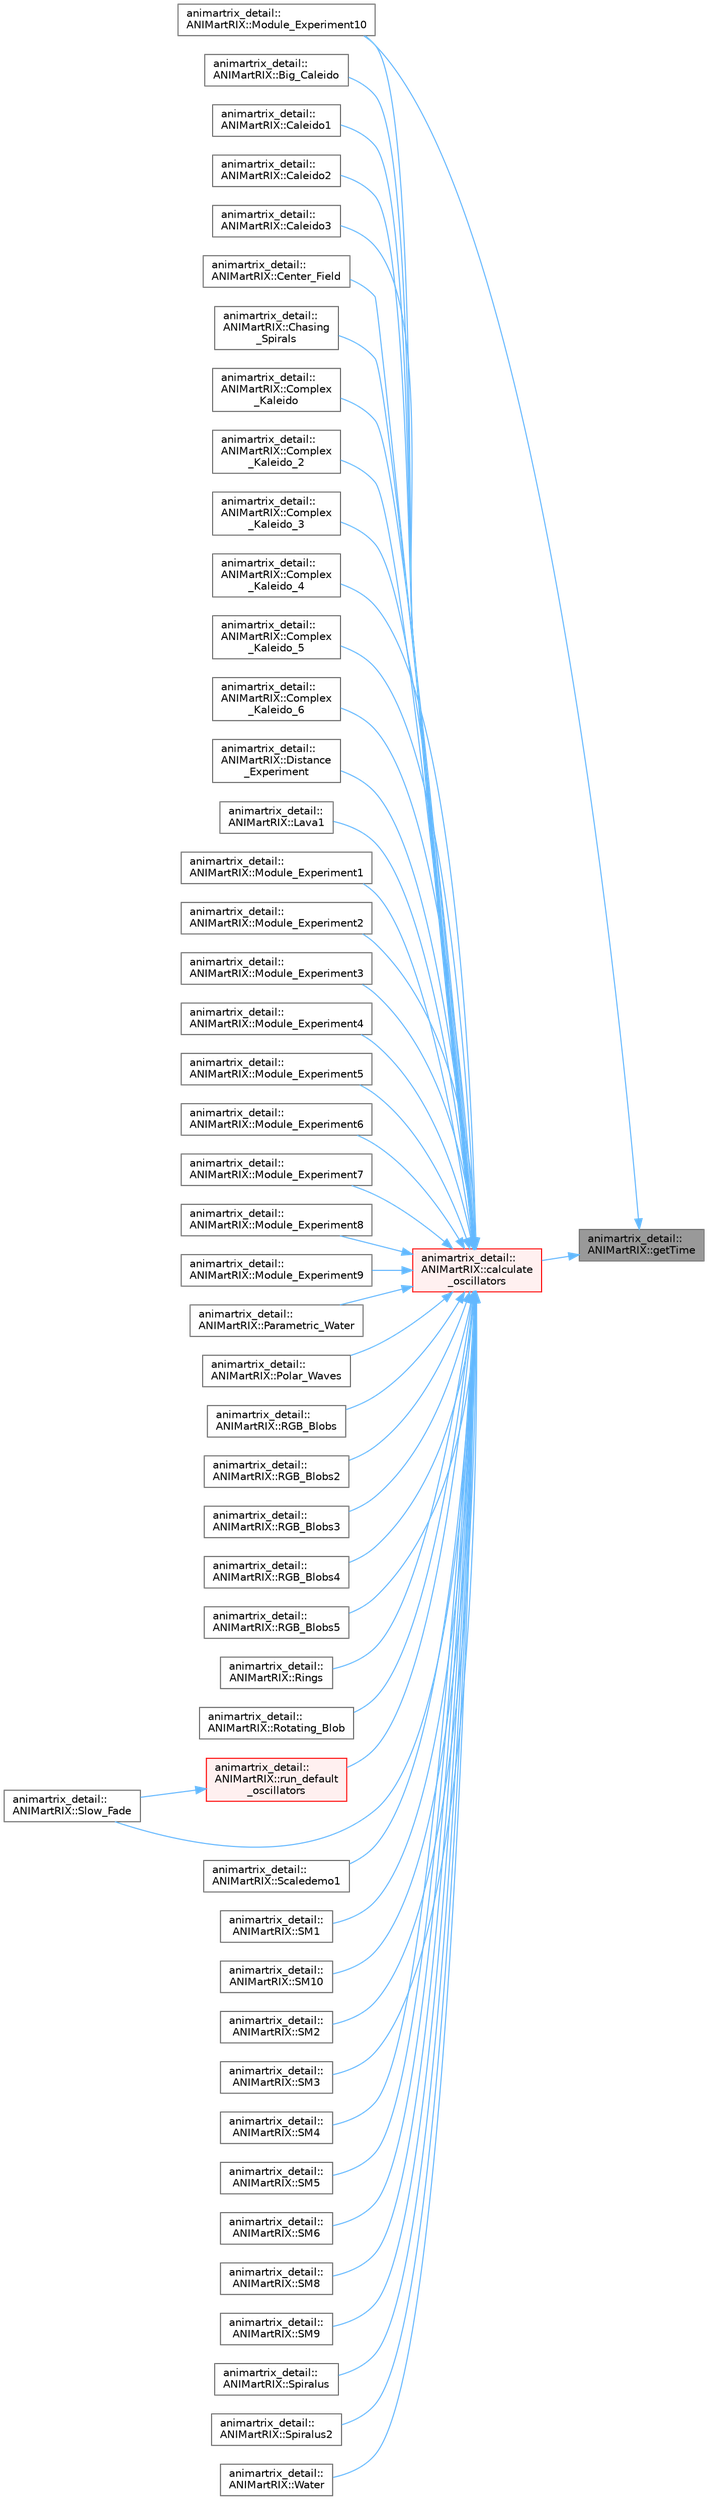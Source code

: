 digraph "animartrix_detail::ANIMartRIX::getTime"
{
 // INTERACTIVE_SVG=YES
 // LATEX_PDF_SIZE
  bgcolor="transparent";
  edge [fontname=Helvetica,fontsize=10,labelfontname=Helvetica,labelfontsize=10];
  node [fontname=Helvetica,fontsize=10,shape=box,height=0.2,width=0.4];
  rankdir="RL";
  Node1 [id="Node000001",label="animartrix_detail::\lANIMartRIX::getTime",height=0.2,width=0.4,color="gray40", fillcolor="grey60", style="filled", fontcolor="black",tooltip=" "];
  Node1 -> Node2 [id="edge1_Node000001_Node000002",dir="back",color="steelblue1",style="solid",tooltip=" "];
  Node2 [id="Node000002",label="animartrix_detail::\lANIMartRIX::calculate\l_oscillators",height=0.2,width=0.4,color="red", fillcolor="#FFF0F0", style="filled",URL="$df/d5e/classanimartrix__detail_1_1_a_n_i_mart_r_i_x_a8f1a3ef6f9688953f30b62ee5a3842e0.html#a8f1a3ef6f9688953f30b62ee5a3842e0",tooltip=" "];
  Node2 -> Node3 [id="edge2_Node000002_Node000003",dir="back",color="steelblue1",style="solid",tooltip=" "];
  Node3 [id="Node000003",label="animartrix_detail::\lANIMartRIX::Big_Caleido",height=0.2,width=0.4,color="grey40", fillcolor="white", style="filled",URL="$df/d5e/classanimartrix__detail_1_1_a_n_i_mart_r_i_x_afd42bd1ab9524ace460826650d786553.html#afd42bd1ab9524ace460826650d786553",tooltip=" "];
  Node2 -> Node4 [id="edge3_Node000002_Node000004",dir="back",color="steelblue1",style="solid",tooltip=" "];
  Node4 [id="Node000004",label="animartrix_detail::\lANIMartRIX::Caleido1",height=0.2,width=0.4,color="grey40", fillcolor="white", style="filled",URL="$df/d5e/classanimartrix__detail_1_1_a_n_i_mart_r_i_x_a635b9bd669d09ed6fb6fd57928d7db35.html#a635b9bd669d09ed6fb6fd57928d7db35",tooltip=" "];
  Node2 -> Node5 [id="edge4_Node000002_Node000005",dir="back",color="steelblue1",style="solid",tooltip=" "];
  Node5 [id="Node000005",label="animartrix_detail::\lANIMartRIX::Caleido2",height=0.2,width=0.4,color="grey40", fillcolor="white", style="filled",URL="$df/d5e/classanimartrix__detail_1_1_a_n_i_mart_r_i_x_aaf67b24ce35b40df41e25e1f38c094c4.html#aaf67b24ce35b40df41e25e1f38c094c4",tooltip=" "];
  Node2 -> Node6 [id="edge5_Node000002_Node000006",dir="back",color="steelblue1",style="solid",tooltip=" "];
  Node6 [id="Node000006",label="animartrix_detail::\lANIMartRIX::Caleido3",height=0.2,width=0.4,color="grey40", fillcolor="white", style="filled",URL="$df/d5e/classanimartrix__detail_1_1_a_n_i_mart_r_i_x_ae641ea96215a7c955214c9d942210d39.html#ae641ea96215a7c955214c9d942210d39",tooltip=" "];
  Node2 -> Node7 [id="edge6_Node000002_Node000007",dir="back",color="steelblue1",style="solid",tooltip=" "];
  Node7 [id="Node000007",label="animartrix_detail::\lANIMartRIX::Center_Field",height=0.2,width=0.4,color="grey40", fillcolor="white", style="filled",URL="$df/d5e/classanimartrix__detail_1_1_a_n_i_mart_r_i_x_a935f5ce0a54dd11a017c2144a4391c30.html#a935f5ce0a54dd11a017c2144a4391c30",tooltip=" "];
  Node2 -> Node8 [id="edge7_Node000002_Node000008",dir="back",color="steelblue1",style="solid",tooltip=" "];
  Node8 [id="Node000008",label="animartrix_detail::\lANIMartRIX::Chasing\l_Spirals",height=0.2,width=0.4,color="grey40", fillcolor="white", style="filled",URL="$df/d5e/classanimartrix__detail_1_1_a_n_i_mart_r_i_x_a6475946cb350bccabbca3d28eee3bede.html#a6475946cb350bccabbca3d28eee3bede",tooltip=" "];
  Node2 -> Node9 [id="edge8_Node000002_Node000009",dir="back",color="steelblue1",style="solid",tooltip=" "];
  Node9 [id="Node000009",label="animartrix_detail::\lANIMartRIX::Complex\l_Kaleido",height=0.2,width=0.4,color="grey40", fillcolor="white", style="filled",URL="$df/d5e/classanimartrix__detail_1_1_a_n_i_mart_r_i_x_a2a50d7ce292db55ed53567b5f87c6e4d.html#a2a50d7ce292db55ed53567b5f87c6e4d",tooltip=" "];
  Node2 -> Node10 [id="edge9_Node000002_Node000010",dir="back",color="steelblue1",style="solid",tooltip=" "];
  Node10 [id="Node000010",label="animartrix_detail::\lANIMartRIX::Complex\l_Kaleido_2",height=0.2,width=0.4,color="grey40", fillcolor="white", style="filled",URL="$df/d5e/classanimartrix__detail_1_1_a_n_i_mart_r_i_x_aa4f118355ed38a09cbac05c0ed1487e6.html#aa4f118355ed38a09cbac05c0ed1487e6",tooltip=" "];
  Node2 -> Node11 [id="edge10_Node000002_Node000011",dir="back",color="steelblue1",style="solid",tooltip=" "];
  Node11 [id="Node000011",label="animartrix_detail::\lANIMartRIX::Complex\l_Kaleido_3",height=0.2,width=0.4,color="grey40", fillcolor="white", style="filled",URL="$df/d5e/classanimartrix__detail_1_1_a_n_i_mart_r_i_x_aafa5d8f53b7592d3e8c05c77d233842d.html#aafa5d8f53b7592d3e8c05c77d233842d",tooltip=" "];
  Node2 -> Node12 [id="edge11_Node000002_Node000012",dir="back",color="steelblue1",style="solid",tooltip=" "];
  Node12 [id="Node000012",label="animartrix_detail::\lANIMartRIX::Complex\l_Kaleido_4",height=0.2,width=0.4,color="grey40", fillcolor="white", style="filled",URL="$df/d5e/classanimartrix__detail_1_1_a_n_i_mart_r_i_x_aaa6e9f5d15d84f47ab2cf9aec551f414.html#aaa6e9f5d15d84f47ab2cf9aec551f414",tooltip=" "];
  Node2 -> Node13 [id="edge12_Node000002_Node000013",dir="back",color="steelblue1",style="solid",tooltip=" "];
  Node13 [id="Node000013",label="animartrix_detail::\lANIMartRIX::Complex\l_Kaleido_5",height=0.2,width=0.4,color="grey40", fillcolor="white", style="filled",URL="$df/d5e/classanimartrix__detail_1_1_a_n_i_mart_r_i_x_a3ee9be43132eaf3adf379632b2f64c67.html#a3ee9be43132eaf3adf379632b2f64c67",tooltip=" "];
  Node2 -> Node14 [id="edge13_Node000002_Node000014",dir="back",color="steelblue1",style="solid",tooltip=" "];
  Node14 [id="Node000014",label="animartrix_detail::\lANIMartRIX::Complex\l_Kaleido_6",height=0.2,width=0.4,color="grey40", fillcolor="white", style="filled",URL="$df/d5e/classanimartrix__detail_1_1_a_n_i_mart_r_i_x_a118657bb9d688681edf4eda3d3e5e4e8.html#a118657bb9d688681edf4eda3d3e5e4e8",tooltip=" "];
  Node2 -> Node15 [id="edge14_Node000002_Node000015",dir="back",color="steelblue1",style="solid",tooltip=" "];
  Node15 [id="Node000015",label="animartrix_detail::\lANIMartRIX::Distance\l_Experiment",height=0.2,width=0.4,color="grey40", fillcolor="white", style="filled",URL="$df/d5e/classanimartrix__detail_1_1_a_n_i_mart_r_i_x_ab80f5d0aa4154346dbc4d7da7728bd76.html#ab80f5d0aa4154346dbc4d7da7728bd76",tooltip=" "];
  Node2 -> Node16 [id="edge15_Node000002_Node000016",dir="back",color="steelblue1",style="solid",tooltip=" "];
  Node16 [id="Node000016",label="animartrix_detail::\lANIMartRIX::Lava1",height=0.2,width=0.4,color="grey40", fillcolor="white", style="filled",URL="$df/d5e/classanimartrix__detail_1_1_a_n_i_mart_r_i_x_a41cfe7048ff500d69896a1bf782876ea.html#a41cfe7048ff500d69896a1bf782876ea",tooltip=" "];
  Node2 -> Node17 [id="edge16_Node000002_Node000017",dir="back",color="steelblue1",style="solid",tooltip=" "];
  Node17 [id="Node000017",label="animartrix_detail::\lANIMartRIX::Module_Experiment1",height=0.2,width=0.4,color="grey40", fillcolor="white", style="filled",URL="$df/d5e/classanimartrix__detail_1_1_a_n_i_mart_r_i_x_a05f4cb7ab634b4eac92529bc38087ffd.html#a05f4cb7ab634b4eac92529bc38087ffd",tooltip=" "];
  Node2 -> Node18 [id="edge17_Node000002_Node000018",dir="back",color="steelblue1",style="solid",tooltip=" "];
  Node18 [id="Node000018",label="animartrix_detail::\lANIMartRIX::Module_Experiment10",height=0.2,width=0.4,color="grey40", fillcolor="white", style="filled",URL="$df/d5e/classanimartrix__detail_1_1_a_n_i_mart_r_i_x_a5fc440a502553a8c0e2057466a3f863f.html#a5fc440a502553a8c0e2057466a3f863f",tooltip=" "];
  Node2 -> Node19 [id="edge18_Node000002_Node000019",dir="back",color="steelblue1",style="solid",tooltip=" "];
  Node19 [id="Node000019",label="animartrix_detail::\lANIMartRIX::Module_Experiment2",height=0.2,width=0.4,color="grey40", fillcolor="white", style="filled",URL="$df/d5e/classanimartrix__detail_1_1_a_n_i_mart_r_i_x_a5f801b2b8c16f34456bf50c049c201e8.html#a5f801b2b8c16f34456bf50c049c201e8",tooltip=" "];
  Node2 -> Node20 [id="edge19_Node000002_Node000020",dir="back",color="steelblue1",style="solid",tooltip=" "];
  Node20 [id="Node000020",label="animartrix_detail::\lANIMartRIX::Module_Experiment3",height=0.2,width=0.4,color="grey40", fillcolor="white", style="filled",URL="$df/d5e/classanimartrix__detail_1_1_a_n_i_mart_r_i_x_a9095b1798ba7315d94d5e577562de065.html#a9095b1798ba7315d94d5e577562de065",tooltip=" "];
  Node2 -> Node21 [id="edge20_Node000002_Node000021",dir="back",color="steelblue1",style="solid",tooltip=" "];
  Node21 [id="Node000021",label="animartrix_detail::\lANIMartRIX::Module_Experiment4",height=0.2,width=0.4,color="grey40", fillcolor="white", style="filled",URL="$df/d5e/classanimartrix__detail_1_1_a_n_i_mart_r_i_x_a165e52b98ceda0602285abe1b977b5d8.html#a165e52b98ceda0602285abe1b977b5d8",tooltip=" "];
  Node2 -> Node22 [id="edge21_Node000002_Node000022",dir="back",color="steelblue1",style="solid",tooltip=" "];
  Node22 [id="Node000022",label="animartrix_detail::\lANIMartRIX::Module_Experiment5",height=0.2,width=0.4,color="grey40", fillcolor="white", style="filled",URL="$df/d5e/classanimartrix__detail_1_1_a_n_i_mart_r_i_x_a76fc7586ee468e81955121181345f161.html#a76fc7586ee468e81955121181345f161",tooltip=" "];
  Node2 -> Node23 [id="edge22_Node000002_Node000023",dir="back",color="steelblue1",style="solid",tooltip=" "];
  Node23 [id="Node000023",label="animartrix_detail::\lANIMartRIX::Module_Experiment6",height=0.2,width=0.4,color="grey40", fillcolor="white", style="filled",URL="$df/d5e/classanimartrix__detail_1_1_a_n_i_mart_r_i_x_af83d95ad864df77e52956ea0e5db6322.html#af83d95ad864df77e52956ea0e5db6322",tooltip=" "];
  Node2 -> Node24 [id="edge23_Node000002_Node000024",dir="back",color="steelblue1",style="solid",tooltip=" "];
  Node24 [id="Node000024",label="animartrix_detail::\lANIMartRIX::Module_Experiment7",height=0.2,width=0.4,color="grey40", fillcolor="white", style="filled",URL="$df/d5e/classanimartrix__detail_1_1_a_n_i_mart_r_i_x_a60103321537b27127dc357a0865e7b93.html#a60103321537b27127dc357a0865e7b93",tooltip=" "];
  Node2 -> Node25 [id="edge24_Node000002_Node000025",dir="back",color="steelblue1",style="solid",tooltip=" "];
  Node25 [id="Node000025",label="animartrix_detail::\lANIMartRIX::Module_Experiment8",height=0.2,width=0.4,color="grey40", fillcolor="white", style="filled",URL="$df/d5e/classanimartrix__detail_1_1_a_n_i_mart_r_i_x_a396360a3178c3c4402ef95f59a0b108d.html#a396360a3178c3c4402ef95f59a0b108d",tooltip=" "];
  Node2 -> Node26 [id="edge25_Node000002_Node000026",dir="back",color="steelblue1",style="solid",tooltip=" "];
  Node26 [id="Node000026",label="animartrix_detail::\lANIMartRIX::Module_Experiment9",height=0.2,width=0.4,color="grey40", fillcolor="white", style="filled",URL="$df/d5e/classanimartrix__detail_1_1_a_n_i_mart_r_i_x_a364c32e87692fdfb1ab453cf47b55657.html#a364c32e87692fdfb1ab453cf47b55657",tooltip=" "];
  Node2 -> Node27 [id="edge26_Node000002_Node000027",dir="back",color="steelblue1",style="solid",tooltip=" "];
  Node27 [id="Node000027",label="animartrix_detail::\lANIMartRIX::Parametric_Water",height=0.2,width=0.4,color="grey40", fillcolor="white", style="filled",URL="$df/d5e/classanimartrix__detail_1_1_a_n_i_mart_r_i_x_aea01dc23c7b6c1534f29f9261cb72a00.html#aea01dc23c7b6c1534f29f9261cb72a00",tooltip=" "];
  Node2 -> Node28 [id="edge27_Node000002_Node000028",dir="back",color="steelblue1",style="solid",tooltip=" "];
  Node28 [id="Node000028",label="animartrix_detail::\lANIMartRIX::Polar_Waves",height=0.2,width=0.4,color="grey40", fillcolor="white", style="filled",URL="$df/d5e/classanimartrix__detail_1_1_a_n_i_mart_r_i_x_af6cc3badc6fddb1c90c1b56e4e671603.html#af6cc3badc6fddb1c90c1b56e4e671603",tooltip=" "];
  Node2 -> Node29 [id="edge28_Node000002_Node000029",dir="back",color="steelblue1",style="solid",tooltip=" "];
  Node29 [id="Node000029",label="animartrix_detail::\lANIMartRIX::RGB_Blobs",height=0.2,width=0.4,color="grey40", fillcolor="white", style="filled",URL="$df/d5e/classanimartrix__detail_1_1_a_n_i_mart_r_i_x_a9121d7dd9816ff120bd3f794545d2938.html#a9121d7dd9816ff120bd3f794545d2938",tooltip=" "];
  Node2 -> Node30 [id="edge29_Node000002_Node000030",dir="back",color="steelblue1",style="solid",tooltip=" "];
  Node30 [id="Node000030",label="animartrix_detail::\lANIMartRIX::RGB_Blobs2",height=0.2,width=0.4,color="grey40", fillcolor="white", style="filled",URL="$df/d5e/classanimartrix__detail_1_1_a_n_i_mart_r_i_x_a758452158fbdc0d119647b953191a1a2.html#a758452158fbdc0d119647b953191a1a2",tooltip=" "];
  Node2 -> Node31 [id="edge30_Node000002_Node000031",dir="back",color="steelblue1",style="solid",tooltip=" "];
  Node31 [id="Node000031",label="animartrix_detail::\lANIMartRIX::RGB_Blobs3",height=0.2,width=0.4,color="grey40", fillcolor="white", style="filled",URL="$df/d5e/classanimartrix__detail_1_1_a_n_i_mart_r_i_x_acd3e2ddec965fd407dd7f38abea59f14.html#acd3e2ddec965fd407dd7f38abea59f14",tooltip=" "];
  Node2 -> Node32 [id="edge31_Node000002_Node000032",dir="back",color="steelblue1",style="solid",tooltip=" "];
  Node32 [id="Node000032",label="animartrix_detail::\lANIMartRIX::RGB_Blobs4",height=0.2,width=0.4,color="grey40", fillcolor="white", style="filled",URL="$df/d5e/classanimartrix__detail_1_1_a_n_i_mart_r_i_x_ad61171286d065f87c26cd6f55051a6be.html#ad61171286d065f87c26cd6f55051a6be",tooltip=" "];
  Node2 -> Node33 [id="edge32_Node000002_Node000033",dir="back",color="steelblue1",style="solid",tooltip=" "];
  Node33 [id="Node000033",label="animartrix_detail::\lANIMartRIX::RGB_Blobs5",height=0.2,width=0.4,color="grey40", fillcolor="white", style="filled",URL="$df/d5e/classanimartrix__detail_1_1_a_n_i_mart_r_i_x_afa825942cafab7a498a6751c27d74338.html#afa825942cafab7a498a6751c27d74338",tooltip=" "];
  Node2 -> Node34 [id="edge33_Node000002_Node000034",dir="back",color="steelblue1",style="solid",tooltip=" "];
  Node34 [id="Node000034",label="animartrix_detail::\lANIMartRIX::Rings",height=0.2,width=0.4,color="grey40", fillcolor="white", style="filled",URL="$df/d5e/classanimartrix__detail_1_1_a_n_i_mart_r_i_x_a597433ca00a21a25a3c906406c2e87a8.html#a597433ca00a21a25a3c906406c2e87a8",tooltip=" "];
  Node2 -> Node35 [id="edge34_Node000002_Node000035",dir="back",color="steelblue1",style="solid",tooltip=" "];
  Node35 [id="Node000035",label="animartrix_detail::\lANIMartRIX::Rotating_Blob",height=0.2,width=0.4,color="grey40", fillcolor="white", style="filled",URL="$df/d5e/classanimartrix__detail_1_1_a_n_i_mart_r_i_x_ab750af5a909df3b86ad6dba13654b7f3.html#ab750af5a909df3b86ad6dba13654b7f3",tooltip=" "];
  Node2 -> Node36 [id="edge35_Node000002_Node000036",dir="back",color="steelblue1",style="solid",tooltip=" "];
  Node36 [id="Node000036",label="animartrix_detail::\lANIMartRIX::run_default\l_oscillators",height=0.2,width=0.4,color="red", fillcolor="#FFF0F0", style="filled",URL="$df/d5e/classanimartrix__detail_1_1_a_n_i_mart_r_i_x_abe838f642d6fe7c75c61f288b2ddb207.html#abe838f642d6fe7c75c61f288b2ddb207",tooltip=" "];
  Node36 -> Node38 [id="edge36_Node000036_Node000038",dir="back",color="steelblue1",style="solid",tooltip=" "];
  Node38 [id="Node000038",label="animartrix_detail::\lANIMartRIX::Slow_Fade",height=0.2,width=0.4,color="grey40", fillcolor="white", style="filled",URL="$df/d5e/classanimartrix__detail_1_1_a_n_i_mart_r_i_x_a5b783dbaa0771a5d0af729d0314982de.html#a5b783dbaa0771a5d0af729d0314982de",tooltip=" "];
  Node2 -> Node41 [id="edge37_Node000002_Node000041",dir="back",color="steelblue1",style="solid",tooltip=" "];
  Node41 [id="Node000041",label="animartrix_detail::\lANIMartRIX::Scaledemo1",height=0.2,width=0.4,color="grey40", fillcolor="white", style="filled",URL="$df/d5e/classanimartrix__detail_1_1_a_n_i_mart_r_i_x_ad01a9c7de26ab55ffe76d821ccecb64f.html#ad01a9c7de26ab55ffe76d821ccecb64f",tooltip=" "];
  Node2 -> Node38 [id="edge38_Node000002_Node000038",dir="back",color="steelblue1",style="solid",tooltip=" "];
  Node2 -> Node42 [id="edge39_Node000002_Node000042",dir="back",color="steelblue1",style="solid",tooltip=" "];
  Node42 [id="Node000042",label="animartrix_detail::\lANIMartRIX::SM1",height=0.2,width=0.4,color="grey40", fillcolor="white", style="filled",URL="$df/d5e/classanimartrix__detail_1_1_a_n_i_mart_r_i_x_a3ed9ef2eeedfd2f36a206f8ab232c3cd.html#a3ed9ef2eeedfd2f36a206f8ab232c3cd",tooltip=" "];
  Node2 -> Node43 [id="edge40_Node000002_Node000043",dir="back",color="steelblue1",style="solid",tooltip=" "];
  Node43 [id="Node000043",label="animartrix_detail::\lANIMartRIX::SM10",height=0.2,width=0.4,color="grey40", fillcolor="white", style="filled",URL="$df/d5e/classanimartrix__detail_1_1_a_n_i_mart_r_i_x_a4f01f58744558bcde657028dcee6a6a6.html#a4f01f58744558bcde657028dcee6a6a6",tooltip=" "];
  Node2 -> Node44 [id="edge41_Node000002_Node000044",dir="back",color="steelblue1",style="solid",tooltip=" "];
  Node44 [id="Node000044",label="animartrix_detail::\lANIMartRIX::SM2",height=0.2,width=0.4,color="grey40", fillcolor="white", style="filled",URL="$df/d5e/classanimartrix__detail_1_1_a_n_i_mart_r_i_x_a5db256caeb07a25ac6446a5ac0da1622.html#a5db256caeb07a25ac6446a5ac0da1622",tooltip=" "];
  Node2 -> Node45 [id="edge42_Node000002_Node000045",dir="back",color="steelblue1",style="solid",tooltip=" "];
  Node45 [id="Node000045",label="animartrix_detail::\lANIMartRIX::SM3",height=0.2,width=0.4,color="grey40", fillcolor="white", style="filled",URL="$df/d5e/classanimartrix__detail_1_1_a_n_i_mart_r_i_x_ace2a7baa87d8879f13d55359623ce515.html#ace2a7baa87d8879f13d55359623ce515",tooltip=" "];
  Node2 -> Node46 [id="edge43_Node000002_Node000046",dir="back",color="steelblue1",style="solid",tooltip=" "];
  Node46 [id="Node000046",label="animartrix_detail::\lANIMartRIX::SM4",height=0.2,width=0.4,color="grey40", fillcolor="white", style="filled",URL="$df/d5e/classanimartrix__detail_1_1_a_n_i_mart_r_i_x_a034daa1ad2b1306def22f317ac103f2e.html#a034daa1ad2b1306def22f317ac103f2e",tooltip=" "];
  Node2 -> Node47 [id="edge44_Node000002_Node000047",dir="back",color="steelblue1",style="solid",tooltip=" "];
  Node47 [id="Node000047",label="animartrix_detail::\lANIMartRIX::SM5",height=0.2,width=0.4,color="grey40", fillcolor="white", style="filled",URL="$df/d5e/classanimartrix__detail_1_1_a_n_i_mart_r_i_x_a7d0e3fc2284c9c371943c60022d9bdf0.html#a7d0e3fc2284c9c371943c60022d9bdf0",tooltip=" "];
  Node2 -> Node48 [id="edge45_Node000002_Node000048",dir="back",color="steelblue1",style="solid",tooltip=" "];
  Node48 [id="Node000048",label="animartrix_detail::\lANIMartRIX::SM6",height=0.2,width=0.4,color="grey40", fillcolor="white", style="filled",URL="$df/d5e/classanimartrix__detail_1_1_a_n_i_mart_r_i_x_a121bf7b262a81214a229fc3db3cae0b1.html#a121bf7b262a81214a229fc3db3cae0b1",tooltip=" "];
  Node2 -> Node49 [id="edge46_Node000002_Node000049",dir="back",color="steelblue1",style="solid",tooltip=" "];
  Node49 [id="Node000049",label="animartrix_detail::\lANIMartRIX::SM8",height=0.2,width=0.4,color="grey40", fillcolor="white", style="filled",URL="$df/d5e/classanimartrix__detail_1_1_a_n_i_mart_r_i_x_a19408db3c2f47c7009d2cd71dc6fe4c3.html#a19408db3c2f47c7009d2cd71dc6fe4c3",tooltip=" "];
  Node2 -> Node50 [id="edge47_Node000002_Node000050",dir="back",color="steelblue1",style="solid",tooltip=" "];
  Node50 [id="Node000050",label="animartrix_detail::\lANIMartRIX::SM9",height=0.2,width=0.4,color="grey40", fillcolor="white", style="filled",URL="$df/d5e/classanimartrix__detail_1_1_a_n_i_mart_r_i_x_aadb8f1623ec92a0c48de2655ef514082.html#aadb8f1623ec92a0c48de2655ef514082",tooltip=" "];
  Node2 -> Node51 [id="edge48_Node000002_Node000051",dir="back",color="steelblue1",style="solid",tooltip=" "];
  Node51 [id="Node000051",label="animartrix_detail::\lANIMartRIX::Spiralus",height=0.2,width=0.4,color="grey40", fillcolor="white", style="filled",URL="$df/d5e/classanimartrix__detail_1_1_a_n_i_mart_r_i_x_a2b274ca72ef7ad21fb086fc50e0be9ee.html#a2b274ca72ef7ad21fb086fc50e0be9ee",tooltip=" "];
  Node2 -> Node52 [id="edge49_Node000002_Node000052",dir="back",color="steelblue1",style="solid",tooltip=" "];
  Node52 [id="Node000052",label="animartrix_detail::\lANIMartRIX::Spiralus2",height=0.2,width=0.4,color="grey40", fillcolor="white", style="filled",URL="$df/d5e/classanimartrix__detail_1_1_a_n_i_mart_r_i_x_a32c1d284a6d42c1bfffc8ff086a8260e.html#a32c1d284a6d42c1bfffc8ff086a8260e",tooltip=" "];
  Node2 -> Node53 [id="edge50_Node000002_Node000053",dir="back",color="steelblue1",style="solid",tooltip=" "];
  Node53 [id="Node000053",label="animartrix_detail::\lANIMartRIX::Water",height=0.2,width=0.4,color="grey40", fillcolor="white", style="filled",URL="$df/d5e/classanimartrix__detail_1_1_a_n_i_mart_r_i_x_abc4a18f2f9acabeb74344d8afd64bb3e.html#abc4a18f2f9acabeb74344d8afd64bb3e",tooltip=" "];
  Node1 -> Node18 [id="edge51_Node000001_Node000018",dir="back",color="steelblue1",style="solid",tooltip=" "];
}

